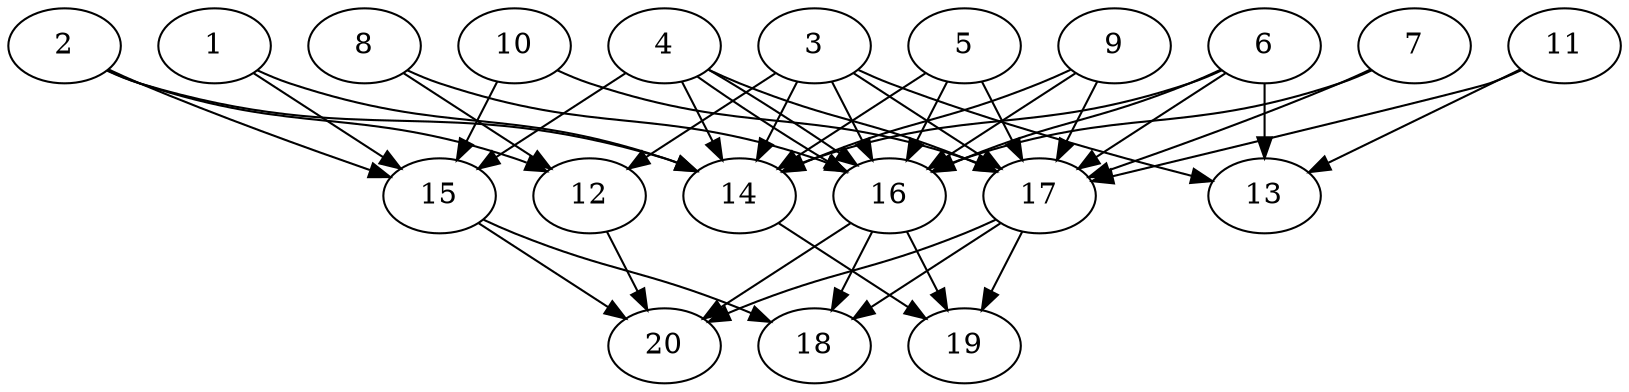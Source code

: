 // DAG automatically generated by daggen at Tue Jul 23 14:34:09 2019
// ./daggen --dot -n 20 --ccr 0.4 --fat 0.7 --regular 0.5 --density 0.8 --mindata 5242880 --maxdata 52428800 
digraph G {
  1 [size="117608960", alpha="0.09", expect_size="47043584"] 
  1 -> 14 [size ="47043584"]
  1 -> 15 [size ="47043584"]
  2 [size="28500480", alpha="0.10", expect_size="11400192"] 
  2 -> 12 [size ="11400192"]
  2 -> 14 [size ="11400192"]
  2 -> 15 [size ="11400192"]
  3 [size="34570240", alpha="0.18", expect_size="13828096"] 
  3 -> 12 [size ="13828096"]
  3 -> 13 [size ="13828096"]
  3 -> 14 [size ="13828096"]
  3 -> 16 [size ="13828096"]
  3 -> 17 [size ="13828096"]
  4 [size="78400000", alpha="0.05", expect_size="31360000"] 
  4 -> 14 [size ="31360000"]
  4 -> 15 [size ="31360000"]
  4 -> 16 [size ="31360000"]
  4 -> 16 [size ="31360000"]
  4 -> 17 [size ="31360000"]
  5 [size="120064000", alpha="0.14", expect_size="48025600"] 
  5 -> 14 [size ="48025600"]
  5 -> 16 [size ="48025600"]
  5 -> 17 [size ="48025600"]
  6 [size="96614400", alpha="0.15", expect_size="38645760"] 
  6 -> 13 [size ="38645760"]
  6 -> 14 [size ="38645760"]
  6 -> 16 [size ="38645760"]
  6 -> 17 [size ="38645760"]
  7 [size="118476800", alpha="0.11", expect_size="47390720"] 
  7 -> 16 [size ="47390720"]
  7 -> 17 [size ="47390720"]
  8 [size="31188480", alpha="0.05", expect_size="12475392"] 
  8 -> 12 [size ="12475392"]
  8 -> 16 [size ="12475392"]
  9 [size="69985280", alpha="0.02", expect_size="27994112"] 
  9 -> 14 [size ="27994112"]
  9 -> 16 [size ="27994112"]
  9 -> 17 [size ="27994112"]
  10 [size="49699840", alpha="0.09", expect_size="19879936"] 
  10 -> 15 [size ="19879936"]
  10 -> 17 [size ="19879936"]
  11 [size="96076800", alpha="0.03", expect_size="38430720"] 
  11 -> 13 [size ="38430720"]
  11 -> 17 [size ="38430720"]
  12 [size="30417920", alpha="0.17", expect_size="12167168"] 
  12 -> 20 [size ="12167168"]
  13 [size="87912960", alpha="0.14", expect_size="35165184"] 
  14 [size="77199360", alpha="0.06", expect_size="30879744"] 
  14 -> 19 [size ="30879744"]
  15 [size="108510720", alpha="0.13", expect_size="43404288"] 
  15 -> 18 [size ="43404288"]
  15 -> 20 [size ="43404288"]
  16 [size="72780800", alpha="0.18", expect_size="29112320"] 
  16 -> 18 [size ="29112320"]
  16 -> 19 [size ="29112320"]
  16 -> 20 [size ="29112320"]
  17 [size="42677760", alpha="0.18", expect_size="17071104"] 
  17 -> 18 [size ="17071104"]
  17 -> 19 [size ="17071104"]
  17 -> 20 [size ="17071104"]
  18 [size="105067520", alpha="0.08", expect_size="42027008"] 
  19 [size="18040320", alpha="0.19", expect_size="7216128"] 
  20 [size="28738560", alpha="0.07", expect_size="11495424"] 
}
